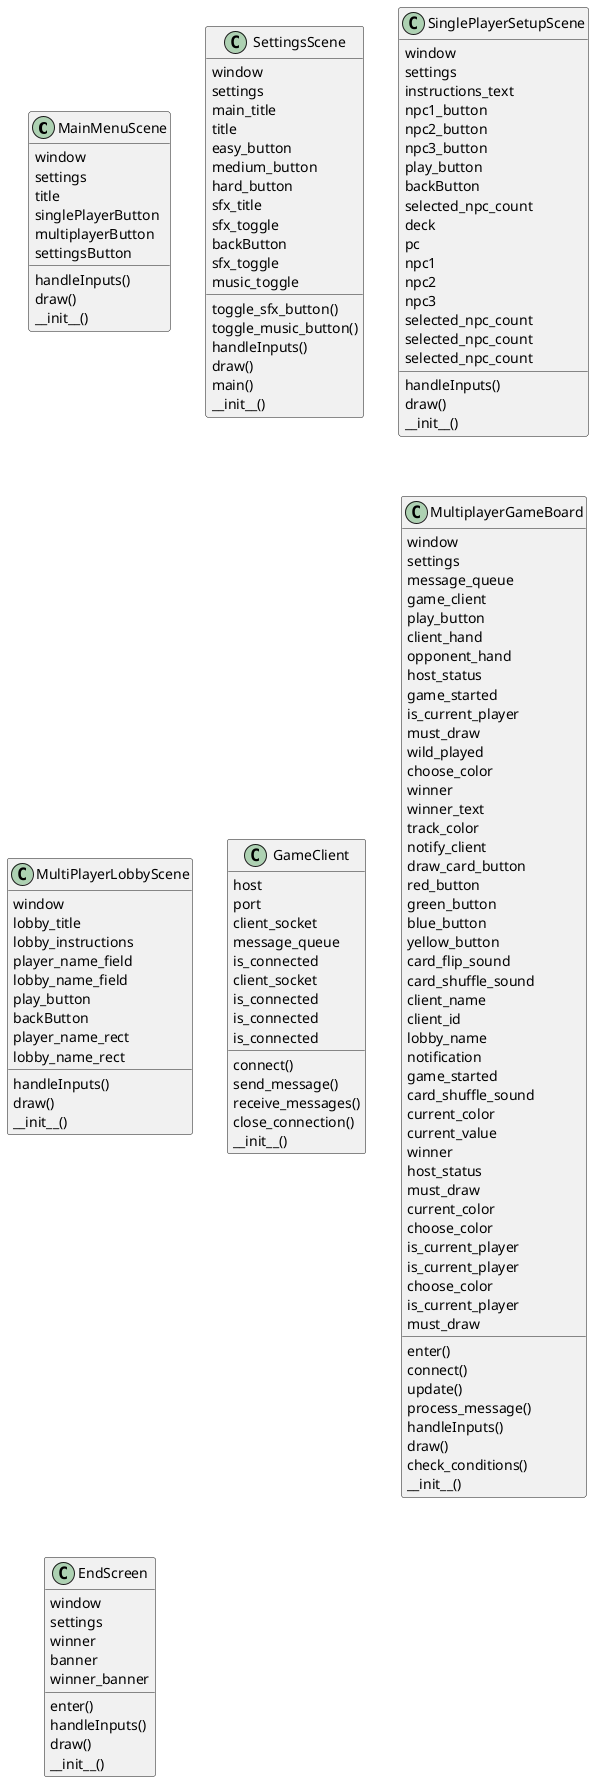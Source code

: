 @startuml
class MainMenuScene {
    handleInputs()
    draw()
        window
    settings
    title
    singlePlayerButton
    multiplayerButton
    settingsButton
    __init__()
}
class SettingsScene {
    toggle_sfx_button()
    toggle_music_button()
    handleInputs()
    draw()
    main()
        window
    settings
    main_title
    title
    easy_button
    medium_button
    hard_button
    sfx_title
    sfx_toggle
    backButton
    sfx_toggle
    music_toggle
    __init__()
}
class SinglePlayerSetupScene {
    handleInputs()
    draw()
        window
    settings
    instructions_text
    npc1_button
    npc2_button
    npc3_button
    play_button
    backButton
    selected_npc_count
    deck
    pc
    npc1
    npc2
    npc3
    selected_npc_count
    selected_npc_count
    selected_npc_count
    __init__()
}
class MultiPlayerLobbyScene {
    handleInputs()
    draw()
        window
    lobby_title
    lobby_instructions
    player_name_field
    lobby_name_field
    play_button
    backButton
    player_name_rect
    lobby_name_rect
    __init__()
}
class GameClient {
    connect()
    send_message()
    receive_messages()
    close_connection()
        host
    port
    client_socket
    message_queue
    is_connected
    client_socket
    is_connected
    is_connected
    is_connected
    __init__()
}
class MultiplayerGameBoard {
    enter()
    connect()
    update()
    process_message()
    handleInputs()
    draw()
    check_conditions()
        window
    settings
    message_queue
    game_client
    play_button
    client_hand
    opponent_hand
    host_status
    game_started
    is_current_player
    must_draw
    wild_played
    choose_color
    winner
    winner_text
    track_color
    notify_client
    draw_card_button
    red_button
    green_button
    blue_button
    yellow_button
    card_flip_sound
    card_shuffle_sound
    client_name
    client_id
    lobby_name
    notification
    game_started
    card_shuffle_sound
    current_color
    current_value
    winner
    host_status
    must_draw
    current_color
    choose_color
    is_current_player
    is_current_player
    choose_color
    is_current_player
    must_draw
    __init__()
}
class EndScreen {
    enter()
    handleInputs()
    draw()
        window
    settings
    winner
    banner
    winner_banner
    __init__()
}
@enduml